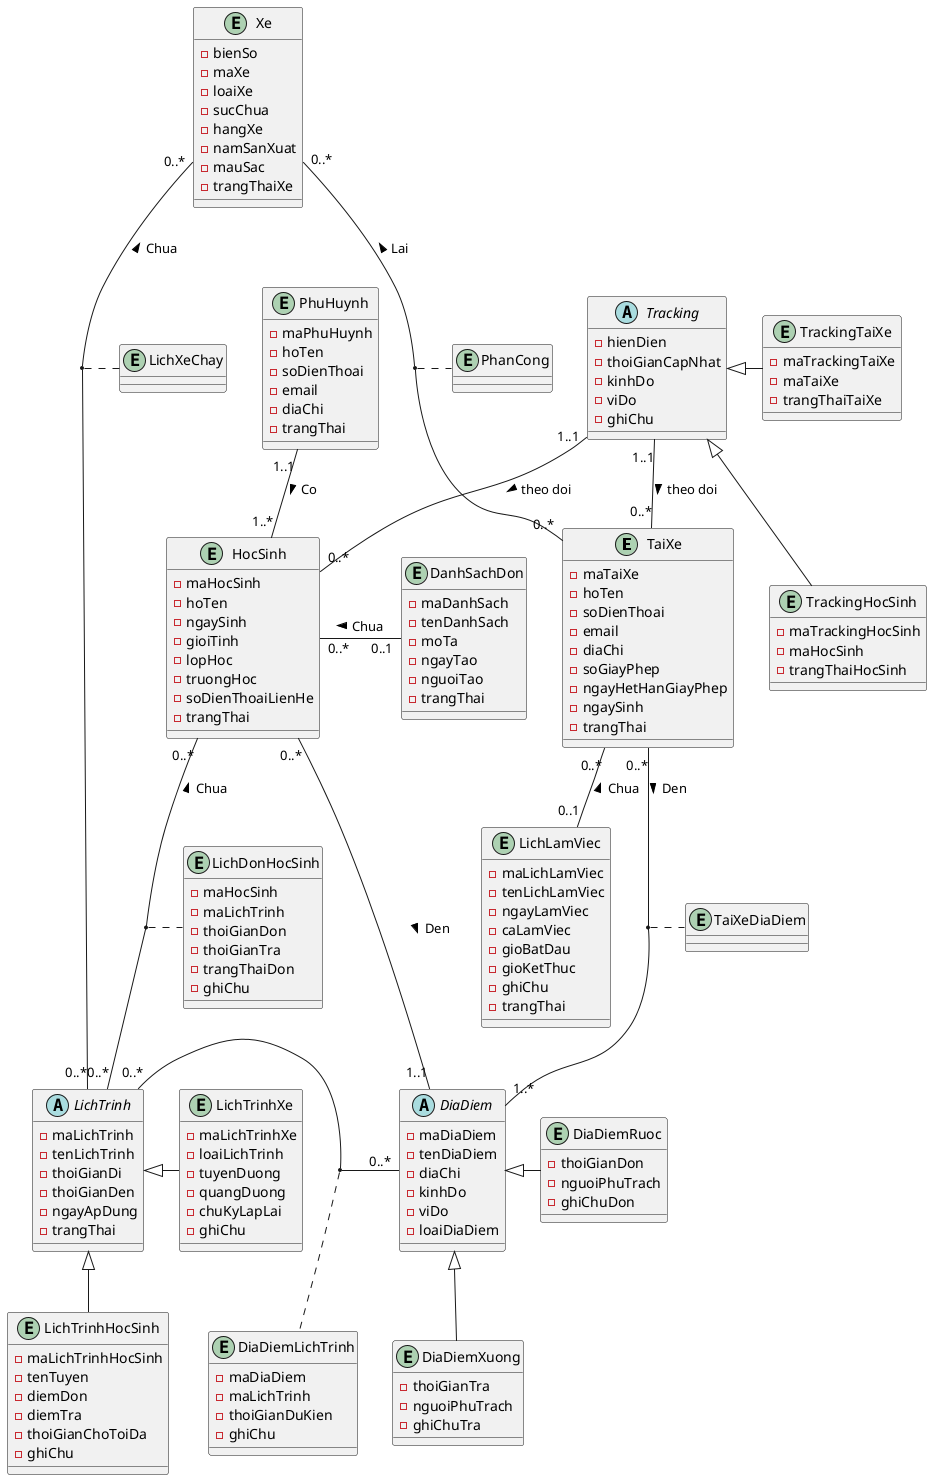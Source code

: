 @startuml
' Entity
entity TaiXe {
    - maTaiXe
    - hoTen
    - soDienThoai
    - email
    - diaChi
    - soGiayPhep
    - ngayHetHanGiayPhep
    - ngaySinh
    - trangThai
}

entity PhuHuynh {
    - maPhuHuynh
    - hoTen
    - soDienThoai
    - email
    - diaChi
    - trangThai
}

entity HocSinh {
    - maHocSinh
    - hoTen
    - ngaySinh
    - gioiTinh
    - lopHoc
    - truongHoc
    - soDienThoaiLienHe
    - trangThai
}

entity LichLamViec {
    - maLichLamViec
    - tenLichLamViec
    - ngayLamViec
    - caLamViec
    - gioBatDau
    - gioKetThuc
    - ghiChu
    - trangThai
}

entity DanhSachDon {
    - maDanhSach
    - tenDanhSach
    - moTa
    - ngayTao
    - nguoiTao
    - trangThai
}

abstract LichTrinh {
    - maLichTrinh
    - tenLichTrinh
    - thoiGianDi
    - thoiGianDen
    - ngayApDung
    - trangThai
}

entity LichTrinhXe {
    - maLichTrinhXe
    - loaiLichTrinh
    - tuyenDuong
    - quangDuong
    - chuKyLapLai
    - ghiChu
}

entity LichTrinhHocSinh {
    - maLichTrinhHocSinh
    - tenTuyen
    - diemDon
    - diemTra
    - thoiGianChoToiDa
    - ghiChu
}

entity Xe {
    - bienSo
    - maXe
    - loaiXe
    - sucChua
    - hangXe
    - namSanXuat
    - mauSac
    - trangThaiXe
}

entity PhanCong {

}

abstract Tracking {
    - hienDien
    - thoiGianCapNhat
    - kinhDo
    - viDo
    - ghiChu
}

entity TrackingTaiXe {
    - maTrackingTaiXe
    - maTaiXe
    - trangThaiTaiXe
}

entity TrackingHocSinh {
    - maTrackingHocSinh
    - maHocSinh
    - trangThaiHocSinh
}

entity LichXeChay {

}

entity LichDonHocSinh {
    - maHocSinh
    - maLichTrinh
    - thoiGianDon
    - thoiGianTra
    - trangThaiDon
    - ghiChu
}

entity TaiXe

abstract DiaDiem {
    - maDiaDiem
    - tenDiaDiem
    - diaChi
    - kinhDo
    - viDo
    - loaiDiaDiem
}
entity DiaDiemRuoc {
    - thoiGianDon
    - nguoiPhuTrach
    - ghiChuDon
}
entity DiaDiemXuong {
    - thoiGianTra
    - nguoiPhuTrach
    - ghiChuTra
}

entity TaiXeDiaDiem
entity TaiXeDiaDiem

entity DiaDiemLichTrinh {
    - maDiaDiem
    - maLichTrinh
    - thoiGianDuKien
    - ghiChu
}

' Association

TaiXe"0..*" -- "0..1"LichLamViec : Chua <

LichTrinh <|- LichTrinhXe
LichTrinh <|-- LichTrinhHocSinh

HocSinh"0..*" -- "0..*"LichTrinh : Chua <
HocSinh"0..*" - "0..1"DanhSachDon : Chua <

Xe"0..*" -- "0..*"LichTrinh : Chua <
Xe"0..*" -- "0..*"TaiXe : Lai <
(Xe, TaiXe) . PhanCong

PhuHuynh"1..1" -- "1..*"HocSinh : Co >

Tracking <|- TrackingTaiXe
Tracking <|-- TrackingHocSinh
Tracking"1..1" -- "0..*"TaiXe : theo doi >
Tracking"1..1" -- "0..*"HocSinh : theo doi >

(Xe, LichTrinh) . LichXeChay
(HocSinh, LichTrinh) . LichDonHocSinh

DiaDiem <|- DiaDiemRuoc
DiaDiem <|-- DiaDiemXuong
HocSinh"0..*" --- "1..1"DiaDiem : Den >
TaiXe"0..*" -- "1..*"DiaDiem : Den >
(DiaDiem, TaiXe) . TaiXeDiaDiem

LichTrinh"0..*" - "0..*"DiaDiem
(LichTrinh, DiaDiem) . DiaDiemLichTrinh
@enduml
